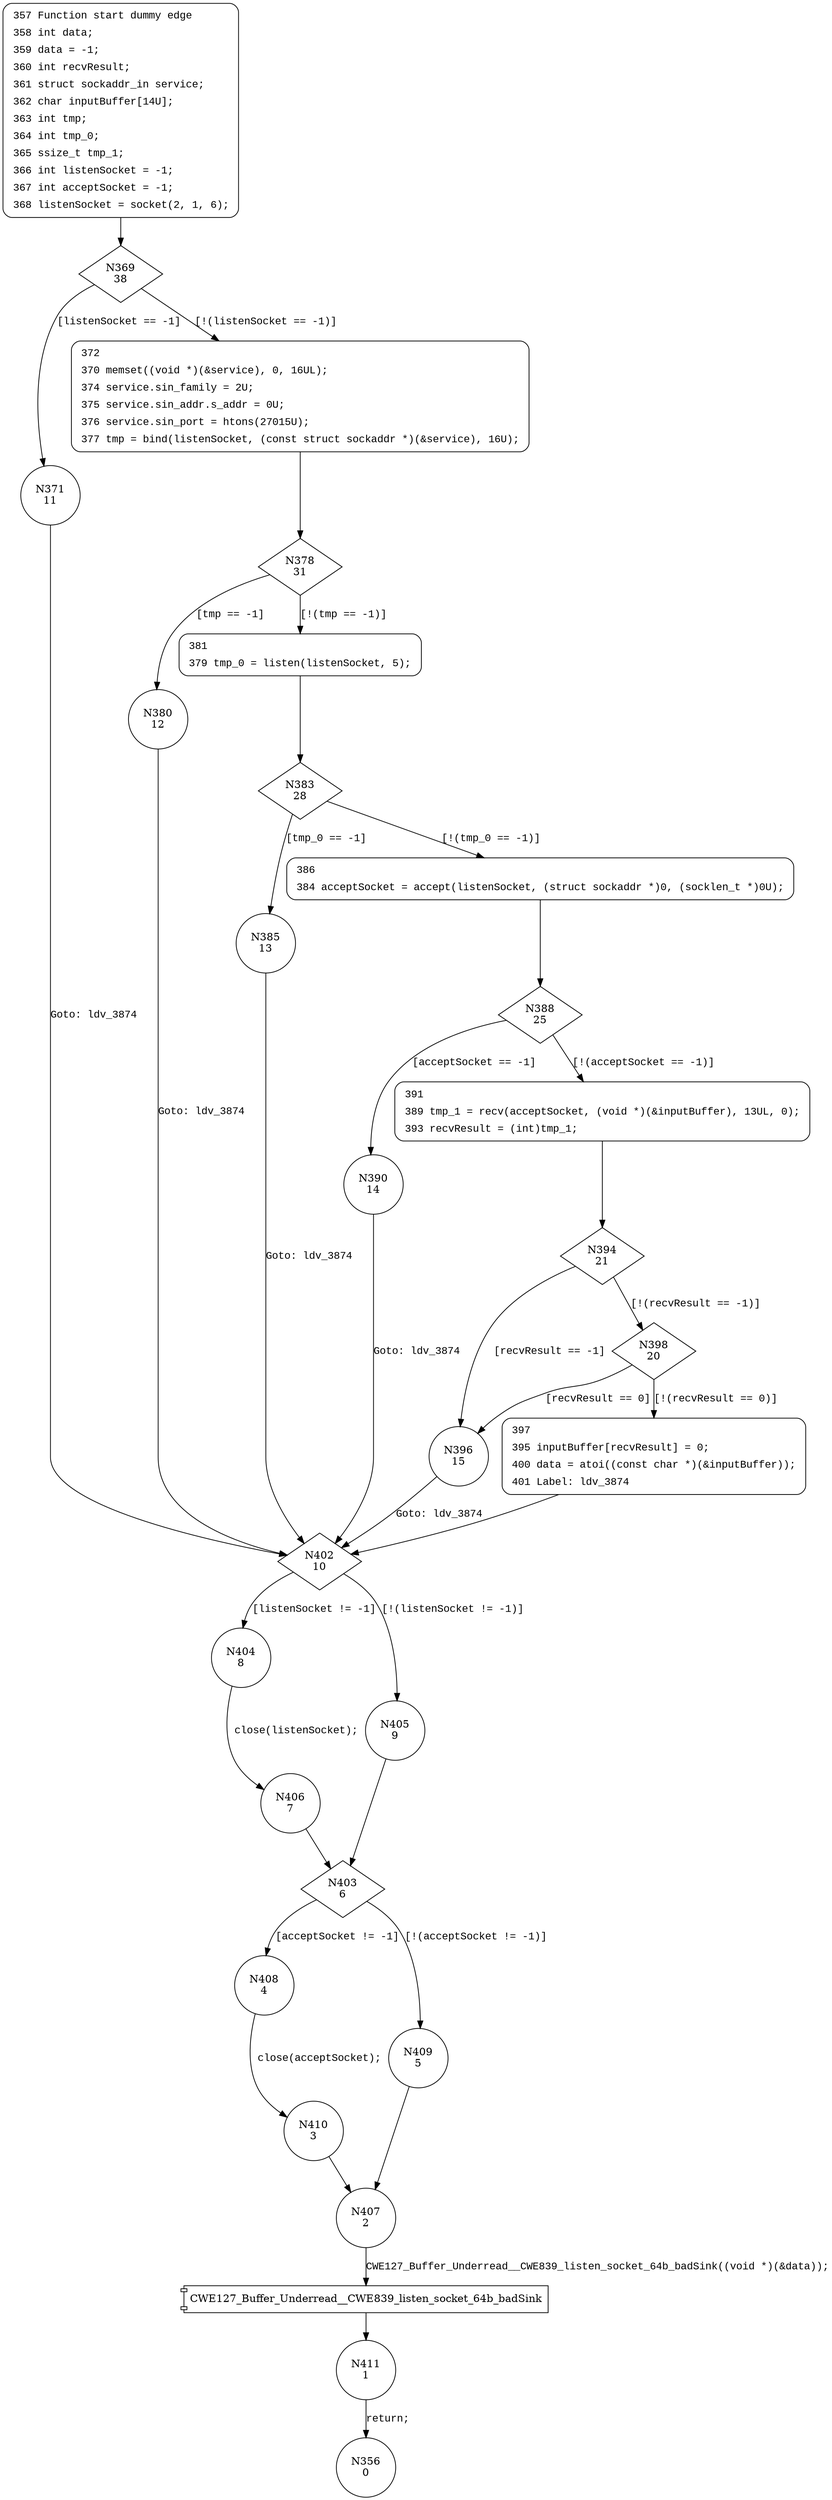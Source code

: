 digraph CWE127_Buffer_Underread__CWE839_listen_socket_64_bad {
369 [shape="diamond" label="N369\n38"]
371 [shape="circle" label="N371\n11"]
372 [shape="circle" label="N372\n37"]
378 [shape="diamond" label="N378\n31"]
380 [shape="circle" label="N380\n12"]
381 [shape="circle" label="N381\n30"]
383 [shape="diamond" label="N383\n28"]
385 [shape="circle" label="N385\n13"]
386 [shape="circle" label="N386\n27"]
388 [shape="diamond" label="N388\n25"]
390 [shape="circle" label="N390\n14"]
391 [shape="circle" label="N391\n24"]
394 [shape="diamond" label="N394\n21"]
396 [shape="circle" label="N396\n15"]
398 [shape="diamond" label="N398\n20"]
397 [shape="circle" label="N397\n19"]
402 [shape="diamond" label="N402\n10"]
404 [shape="circle" label="N404\n8"]
405 [shape="circle" label="N405\n9"]
403 [shape="diamond" label="N403\n6"]
408 [shape="circle" label="N408\n4"]
409 [shape="circle" label="N409\n5"]
407 [shape="circle" label="N407\n2"]
411 [shape="circle" label="N411\n1"]
410 [shape="circle" label="N410\n3"]
406 [shape="circle" label="N406\n7"]
356 [shape="circle" label="N356\n0"]
357 [style="filled,bold" penwidth="1" fillcolor="white" fontname="Courier New" shape="Mrecord" label=<<table border="0" cellborder="0" cellpadding="3" bgcolor="white"><tr><td align="right">357</td><td align="left">Function start dummy edge</td></tr><tr><td align="right">358</td><td align="left">int data;</td></tr><tr><td align="right">359</td><td align="left">data = -1;</td></tr><tr><td align="right">360</td><td align="left">int recvResult;</td></tr><tr><td align="right">361</td><td align="left">struct sockaddr_in service;</td></tr><tr><td align="right">362</td><td align="left">char inputBuffer[14U];</td></tr><tr><td align="right">363</td><td align="left">int tmp;</td></tr><tr><td align="right">364</td><td align="left">int tmp_0;</td></tr><tr><td align="right">365</td><td align="left">ssize_t tmp_1;</td></tr><tr><td align="right">366</td><td align="left">int listenSocket = -1;</td></tr><tr><td align="right">367</td><td align="left">int acceptSocket = -1;</td></tr><tr><td align="right">368</td><td align="left">listenSocket = socket(2, 1, 6);</td></tr></table>>]
357 -> 369[label=""]
372 [style="filled,bold" penwidth="1" fillcolor="white" fontname="Courier New" shape="Mrecord" label=<<table border="0" cellborder="0" cellpadding="3" bgcolor="white"><tr><td align="right">372</td><td align="left"></td></tr><tr><td align="right">370</td><td align="left">memset((void *)(&amp;service), 0, 16UL);</td></tr><tr><td align="right">374</td><td align="left">service.sin_family = 2U;</td></tr><tr><td align="right">375</td><td align="left">service.sin_addr.s_addr = 0U;</td></tr><tr><td align="right">376</td><td align="left">service.sin_port = htons(27015U);</td></tr><tr><td align="right">377</td><td align="left">tmp = bind(listenSocket, (const struct sockaddr *)(&amp;service), 16U);</td></tr></table>>]
372 -> 378[label=""]
381 [style="filled,bold" penwidth="1" fillcolor="white" fontname="Courier New" shape="Mrecord" label=<<table border="0" cellborder="0" cellpadding="3" bgcolor="white"><tr><td align="right">381</td><td align="left"></td></tr><tr><td align="right">379</td><td align="left">tmp_0 = listen(listenSocket, 5);</td></tr></table>>]
381 -> 383[label=""]
386 [style="filled,bold" penwidth="1" fillcolor="white" fontname="Courier New" shape="Mrecord" label=<<table border="0" cellborder="0" cellpadding="3" bgcolor="white"><tr><td align="right">386</td><td align="left"></td></tr><tr><td align="right">384</td><td align="left">acceptSocket = accept(listenSocket, (struct sockaddr *)0, (socklen_t *)0U);</td></tr></table>>]
386 -> 388[label=""]
391 [style="filled,bold" penwidth="1" fillcolor="white" fontname="Courier New" shape="Mrecord" label=<<table border="0" cellborder="0" cellpadding="3" bgcolor="white"><tr><td align="right">391</td><td align="left"></td></tr><tr><td align="right">389</td><td align="left">tmp_1 = recv(acceptSocket, (void *)(&amp;inputBuffer), 13UL, 0);</td></tr><tr><td align="right">393</td><td align="left">recvResult = (int)tmp_1;</td></tr></table>>]
391 -> 394[label=""]
397 [style="filled,bold" penwidth="1" fillcolor="white" fontname="Courier New" shape="Mrecord" label=<<table border="0" cellborder="0" cellpadding="3" bgcolor="white"><tr><td align="right">397</td><td align="left"></td></tr><tr><td align="right">395</td><td align="left">inputBuffer[recvResult] = 0;</td></tr><tr><td align="right">400</td><td align="left">data = atoi((const char *)(&amp;inputBuffer));</td></tr><tr><td align="right">401</td><td align="left">Label: ldv_3874</td></tr></table>>]
397 -> 402[label=""]
369 -> 371 [label="[listenSocket == -1]" fontname="Courier New"]
369 -> 372 [label="[!(listenSocket == -1)]" fontname="Courier New"]
378 -> 380 [label="[tmp == -1]" fontname="Courier New"]
378 -> 381 [label="[!(tmp == -1)]" fontname="Courier New"]
383 -> 385 [label="[tmp_0 == -1]" fontname="Courier New"]
383 -> 386 [label="[!(tmp_0 == -1)]" fontname="Courier New"]
388 -> 390 [label="[acceptSocket == -1]" fontname="Courier New"]
388 -> 391 [label="[!(acceptSocket == -1)]" fontname="Courier New"]
394 -> 396 [label="[recvResult == -1]" fontname="Courier New"]
394 -> 398 [label="[!(recvResult == -1)]" fontname="Courier New"]
398 -> 396 [label="[recvResult == 0]" fontname="Courier New"]
398 -> 397 [label="[!(recvResult == 0)]" fontname="Courier New"]
402 -> 404 [label="[listenSocket != -1]" fontname="Courier New"]
402 -> 405 [label="[!(listenSocket != -1)]" fontname="Courier New"]
403 -> 408 [label="[acceptSocket != -1]" fontname="Courier New"]
403 -> 409 [label="[!(acceptSocket != -1)]" fontname="Courier New"]
100016 [shape="component" label="CWE127_Buffer_Underread__CWE839_listen_socket_64b_badSink"]
407 -> 100016 [label="CWE127_Buffer_Underread__CWE839_listen_socket_64b_badSink((void *)(&data));" fontname="Courier New"]
100016 -> 411 [label="" fontname="Courier New"]
408 -> 410 [label="close(acceptSocket);" fontname="Courier New"]
404 -> 406 [label="close(listenSocket);" fontname="Courier New"]
396 -> 402 [label="Goto: ldv_3874" fontname="Courier New"]
385 -> 402 [label="Goto: ldv_3874" fontname="Courier New"]
371 -> 402 [label="Goto: ldv_3874" fontname="Courier New"]
405 -> 403 [label="" fontname="Courier New"]
409 -> 407 [label="" fontname="Courier New"]
411 -> 356 [label="return;" fontname="Courier New"]
410 -> 407 [label="" fontname="Courier New"]
406 -> 403 [label="" fontname="Courier New"]
390 -> 402 [label="Goto: ldv_3874" fontname="Courier New"]
380 -> 402 [label="Goto: ldv_3874" fontname="Courier New"]
}